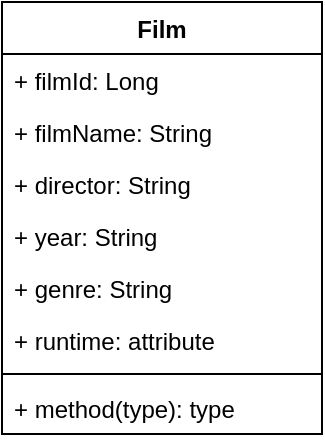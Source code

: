 <mxfile version="20.0.4" type="device"><diagram id="C5RBs43oDa-KdzZeNtuy" name="Page-1"><mxGraphModel dx="1038" dy="547" grid="1" gridSize="10" guides="1" tooltips="1" connect="1" arrows="1" fold="1" page="1" pageScale="1" pageWidth="827" pageHeight="1169" math="0" shadow="0"><root><mxCell id="WIyWlLk6GJQsqaUBKTNV-0"/><mxCell id="WIyWlLk6GJQsqaUBKTNV-1" parent="WIyWlLk6GJQsqaUBKTNV-0"/><mxCell id="eeQJujvys2jy9vbMxmG9-0" value="Film" style="swimlane;fontStyle=1;align=center;verticalAlign=top;childLayout=stackLayout;horizontal=1;startSize=26;horizontalStack=0;resizeParent=1;resizeParentMax=0;resizeLast=0;collapsible=1;marginBottom=0;" vertex="1" parent="WIyWlLk6GJQsqaUBKTNV-1"><mxGeometry x="130" y="100" width="160" height="216" as="geometry"/></mxCell><mxCell id="eeQJujvys2jy9vbMxmG9-1" value="+ filmId: Long" style="text;strokeColor=none;fillColor=none;align=left;verticalAlign=top;spacingLeft=4;spacingRight=4;overflow=hidden;rotatable=0;points=[[0,0.5],[1,0.5]];portConstraint=eastwest;" vertex="1" parent="eeQJujvys2jy9vbMxmG9-0"><mxGeometry y="26" width="160" height="26" as="geometry"/></mxCell><mxCell id="eeQJujvys2jy9vbMxmG9-4" value="+ filmName: String" style="text;strokeColor=none;fillColor=none;align=left;verticalAlign=top;spacingLeft=4;spacingRight=4;overflow=hidden;rotatable=0;points=[[0,0.5],[1,0.5]];portConstraint=eastwest;" vertex="1" parent="eeQJujvys2jy9vbMxmG9-0"><mxGeometry y="52" width="160" height="26" as="geometry"/></mxCell><mxCell id="eeQJujvys2jy9vbMxmG9-5" value="+ director: String" style="text;strokeColor=none;fillColor=none;align=left;verticalAlign=top;spacingLeft=4;spacingRight=4;overflow=hidden;rotatable=0;points=[[0,0.5],[1,0.5]];portConstraint=eastwest;" vertex="1" parent="eeQJujvys2jy9vbMxmG9-0"><mxGeometry y="78" width="160" height="26" as="geometry"/></mxCell><mxCell id="eeQJujvys2jy9vbMxmG9-7" value="+ year: String" style="text;strokeColor=none;fillColor=none;align=left;verticalAlign=top;spacingLeft=4;spacingRight=4;overflow=hidden;rotatable=0;points=[[0,0.5],[1,0.5]];portConstraint=eastwest;" vertex="1" parent="eeQJujvys2jy9vbMxmG9-0"><mxGeometry y="104" width="160" height="26" as="geometry"/></mxCell><mxCell id="eeQJujvys2jy9vbMxmG9-8" value="+ genre: String" style="text;strokeColor=none;fillColor=none;align=left;verticalAlign=top;spacingLeft=4;spacingRight=4;overflow=hidden;rotatable=0;points=[[0,0.5],[1,0.5]];portConstraint=eastwest;" vertex="1" parent="eeQJujvys2jy9vbMxmG9-0"><mxGeometry y="130" width="160" height="26" as="geometry"/></mxCell><mxCell id="eeQJujvys2jy9vbMxmG9-9" value="+ runtime: attribute" style="text;strokeColor=none;fillColor=none;align=left;verticalAlign=top;spacingLeft=4;spacingRight=4;overflow=hidden;rotatable=0;points=[[0,0.5],[1,0.5]];portConstraint=eastwest;" vertex="1" parent="eeQJujvys2jy9vbMxmG9-0"><mxGeometry y="156" width="160" height="26" as="geometry"/></mxCell><mxCell id="eeQJujvys2jy9vbMxmG9-2" value="" style="line;strokeWidth=1;fillColor=none;align=left;verticalAlign=middle;spacingTop=-1;spacingLeft=3;spacingRight=3;rotatable=0;labelPosition=right;points=[];portConstraint=eastwest;" vertex="1" parent="eeQJujvys2jy9vbMxmG9-0"><mxGeometry y="182" width="160" height="8" as="geometry"/></mxCell><mxCell id="eeQJujvys2jy9vbMxmG9-3" value="+ method(type): type" style="text;strokeColor=none;fillColor=none;align=left;verticalAlign=top;spacingLeft=4;spacingRight=4;overflow=hidden;rotatable=0;points=[[0,0.5],[1,0.5]];portConstraint=eastwest;" vertex="1" parent="eeQJujvys2jy9vbMxmG9-0"><mxGeometry y="190" width="160" height="26" as="geometry"/></mxCell></root></mxGraphModel></diagram></mxfile>